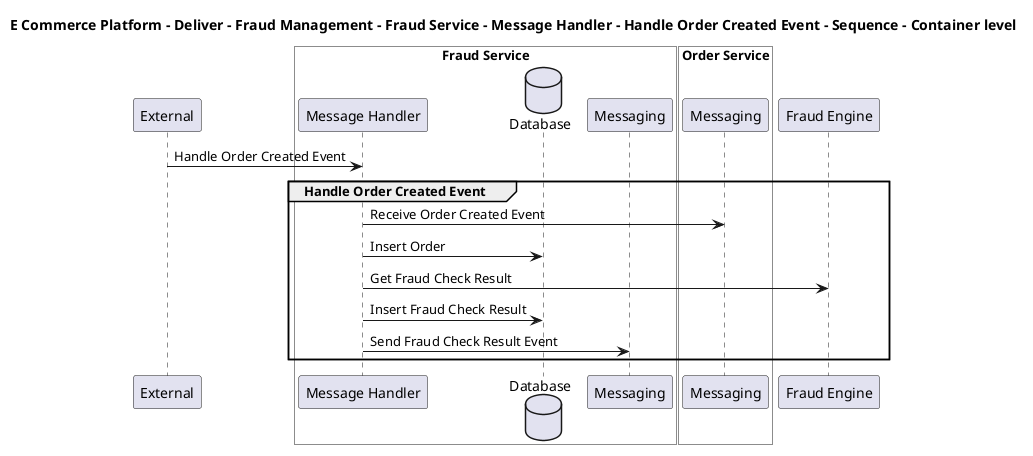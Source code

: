 @startuml

title E Commerce Platform - Deliver - Fraud Management - Fraud Service - Message Handler - Handle Order Created Event - Sequence - Container level

participant "External" as C4InterFlow.SoftwareSystems.ExternalSystem

box "Fraud Service" #White
    participant "Message Handler" as ECommercePlatform.Deliver.FraudManagement.SoftwareSystems.FraudService.Containers.MessageHandler
    database "Database" as ECommercePlatform.Deliver.FraudManagement.SoftwareSystems.FraudService.Containers.Database
    participant "Messaging" as ECommercePlatform.Deliver.FraudManagement.SoftwareSystems.FraudService.Containers.Messaging
end box


box "Order Service" #White
    participant "Messaging" as ECommercePlatform.GenerateDemand.OrderManagement.SoftwareSystems.OrderService.Containers.Messaging
end box

participant "Fraud Engine" as ECommercePlatform.Deliver.FraudManagement.SoftwareSystems.FraudEngine

C4InterFlow.SoftwareSystems.ExternalSystem -> ECommercePlatform.Deliver.FraudManagement.SoftwareSystems.FraudService.Containers.MessageHandler : Handle Order Created Event
group Handle Order Created Event
ECommercePlatform.Deliver.FraudManagement.SoftwareSystems.FraudService.Containers.MessageHandler -> ECommercePlatform.GenerateDemand.OrderManagement.SoftwareSystems.OrderService.Containers.Messaging : Receive Order Created Event
ECommercePlatform.Deliver.FraudManagement.SoftwareSystems.FraudService.Containers.MessageHandler -> ECommercePlatform.Deliver.FraudManagement.SoftwareSystems.FraudService.Containers.Database : Insert Order
ECommercePlatform.Deliver.FraudManagement.SoftwareSystems.FraudService.Containers.MessageHandler -> ECommercePlatform.Deliver.FraudManagement.SoftwareSystems.FraudEngine : Get Fraud Check Result
ECommercePlatform.Deliver.FraudManagement.SoftwareSystems.FraudService.Containers.MessageHandler -> ECommercePlatform.Deliver.FraudManagement.SoftwareSystems.FraudService.Containers.Database : Insert Fraud Check Result
ECommercePlatform.Deliver.FraudManagement.SoftwareSystems.FraudService.Containers.MessageHandler -> ECommercePlatform.Deliver.FraudManagement.SoftwareSystems.FraudService.Containers.Messaging : Send Fraud Check Result Event
end


@enduml
